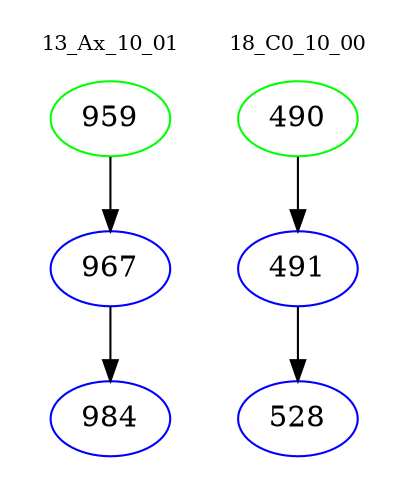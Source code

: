 digraph{
subgraph cluster_0 {
color = white
label = "13_Ax_10_01";
fontsize=10;
T0_959 [label="959", color="green"]
T0_959 -> T0_967 [color="black"]
T0_967 [label="967", color="blue"]
T0_967 -> T0_984 [color="black"]
T0_984 [label="984", color="blue"]
}
subgraph cluster_1 {
color = white
label = "18_C0_10_00";
fontsize=10;
T1_490 [label="490", color="green"]
T1_490 -> T1_491 [color="black"]
T1_491 [label="491", color="blue"]
T1_491 -> T1_528 [color="black"]
T1_528 [label="528", color="blue"]
}
}
